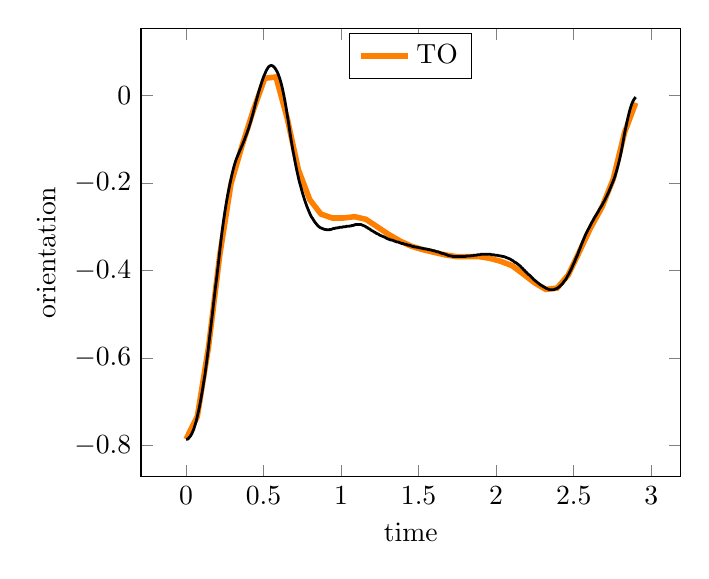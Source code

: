 \begin{tikzpicture}[]
\begin{axis}[legend style = {{at={(0.5,0.99)},anchor=north}}, ylabel = {orientation}, axis equal image = {false}, xlabel = {time}, hide axis = {false}]\addplot+ [mark = {}, color=orange, line width = 2pt]coordinates {
(0.0, -0.785)
(0.073, -0.733)
(0.145, -0.575)
(0.218, -0.364)
(0.29, -0.202)
(0.363, -0.113)
(0.435, -0.033)
(0.508, 0.039)
(0.58, 0.042)
(0.653, -0.053)
(0.725, -0.17)
(0.798, -0.238)
(0.87, -0.271)
(0.943, -0.28)
(1.015, -0.28)
(1.088, -0.277)
(1.16, -0.283)
(1.233, -0.3)
(1.305, -0.317)
(1.378, -0.332)
(1.45, -0.344)
(1.523, -0.352)
(1.595, -0.358)
(1.668, -0.364)
(1.74, -0.368)
(1.813, -0.368)
(1.885, -0.368)
(1.958, -0.372)
(2.03, -0.379)
(2.103, -0.389)
(2.175, -0.408)
(2.248, -0.428)
(2.32, -0.443)
(2.393, -0.44)
(2.465, -0.41)
(2.538, -0.356)
(2.61, -0.302)
(2.683, -0.255)
(2.755, -0.191)
(2.828, -0.085)
(2.9, -0.017)
};
\addlegendentry{TO}
\addplot+ [mark = {}, color=black, line width = 1pt]coordinates {
(0.0, -0.785)
(0.007, -0.785)
(0.014, -0.784)
(0.021, -0.781)
(0.028, -0.778)
(0.035, -0.774)
(0.043, -0.768)
(0.05, -0.762)
(0.057, -0.754)
(0.064, -0.746)
(0.071, -0.736)
(0.078, -0.725)
(0.085, -0.714)
(0.092, -0.701)
(0.099, -0.687)
(0.106, -0.673)
(0.113, -0.657)
(0.121, -0.64)
(0.128, -0.622)
(0.135, -0.603)
(0.142, -0.584)
(0.149, -0.562)
(0.156, -0.541)
(0.163, -0.52)
(0.17, -0.499)
(0.177, -0.477)
(0.184, -0.456)
(0.191, -0.435)
(0.199, -0.413)
(0.206, -0.392)
(0.213, -0.37)
(0.22, -0.348)
(0.227, -0.327)
(0.234, -0.307)
(0.241, -0.289)
(0.248, -0.272)
(0.255, -0.256)
(0.262, -0.241)
(0.269, -0.227)
(0.277, -0.213)
(0.284, -0.201)
(0.291, -0.189)
(0.298, -0.178)
(0.305, -0.168)
(0.312, -0.159)
(0.319, -0.151)
(0.326, -0.144)
(0.333, -0.138)
(0.34, -0.132)
(0.347, -0.126)
(0.355, -0.12)
(0.362, -0.114)
(0.369, -0.108)
(0.376, -0.102)
(0.383, -0.095)
(0.39, -0.089)
(0.397, -0.082)
(0.404, -0.075)
(0.411, -0.067)
(0.418, -0.059)
(0.425, -0.05)
(0.433, -0.04)
(0.44, -0.03)
(0.447, -0.02)
(0.454, -0.011)
(0.461, -0.002)
(0.468, 0.007)
(0.475, 0.015)
(0.482, 0.023)
(0.489, 0.031)
(0.496, 0.038)
(0.503, 0.045)
(0.511, 0.051)
(0.518, 0.057)
(0.525, 0.061)
(0.532, 0.065)
(0.539, 0.067)
(0.546, 0.068)
(0.553, 0.068)
(0.56, 0.067)
(0.567, 0.065)
(0.574, 0.062)
(0.581, 0.058)
(0.589, 0.053)
(0.596, 0.047)
(0.603, 0.04)
(0.61, 0.032)
(0.617, 0.023)
(0.624, 0.012)
(0.631, 0.0)
(0.638, -0.013)
(0.645, -0.027)
(0.652, -0.043)
(0.66, -0.06)
(0.667, -0.077)
(0.674, -0.093)
(0.681, -0.108)
(0.688, -0.123)
(0.695, -0.136)
(0.702, -0.149)
(0.709, -0.162)
(0.716, -0.174)
(0.723, -0.185)
(0.73, -0.196)
(0.738, -0.206)
(0.745, -0.215)
(0.752, -0.224)
(0.759, -0.232)
(0.766, -0.24)
(0.773, -0.247)
(0.78, -0.254)
(0.787, -0.26)
(0.794, -0.266)
(0.801, -0.272)
(0.808, -0.277)
(0.816, -0.281)
(0.823, -0.285)
(0.83, -0.289)
(0.837, -0.292)
(0.844, -0.295)
(0.851, -0.298)
(0.858, -0.3)
(0.865, -0.302)
(0.872, -0.303)
(0.879, -0.304)
(0.886, -0.305)
(0.894, -0.306)
(0.901, -0.306)
(0.908, -0.307)
(0.915, -0.307)
(0.922, -0.307)
(0.929, -0.306)
(0.936, -0.306)
(0.943, -0.305)
(0.95, -0.304)
(0.957, -0.304)
(0.964, -0.303)
(0.972, -0.303)
(0.979, -0.302)
(0.986, -0.302)
(0.993, -0.301)
(1.0, -0.301)
(1.007, -0.301)
(1.014, -0.3)
(1.021, -0.3)
(1.028, -0.3)
(1.035, -0.299)
(1.042, -0.299)
(1.05, -0.299)
(1.057, -0.298)
(1.064, -0.298)
(1.071, -0.297)
(1.078, -0.297)
(1.085, -0.296)
(1.092, -0.295)
(1.099, -0.295)
(1.106, -0.295)
(1.113, -0.295)
(1.12, -0.295)
(1.128, -0.295)
(1.135, -0.296)
(1.142, -0.297)
(1.149, -0.298)
(1.156, -0.299)
(1.163, -0.301)
(1.17, -0.302)
(1.177, -0.304)
(1.184, -0.305)
(1.191, -0.307)
(1.198, -0.309)
(1.206, -0.31)
(1.213, -0.312)
(1.22, -0.313)
(1.227, -0.315)
(1.234, -0.316)
(1.241, -0.317)
(1.248, -0.319)
(1.255, -0.32)
(1.262, -0.321)
(1.269, -0.322)
(1.276, -0.323)
(1.284, -0.324)
(1.291, -0.326)
(1.298, -0.327)
(1.305, -0.328)
(1.312, -0.329)
(1.319, -0.33)
(1.326, -0.33)
(1.333, -0.331)
(1.34, -0.332)
(1.347, -0.333)
(1.354, -0.334)
(1.362, -0.335)
(1.369, -0.335)
(1.376, -0.336)
(1.383, -0.337)
(1.39, -0.338)
(1.397, -0.338)
(1.404, -0.339)
(1.411, -0.34)
(1.418, -0.34)
(1.425, -0.341)
(1.432, -0.342)
(1.44, -0.342)
(1.447, -0.343)
(1.454, -0.344)
(1.461, -0.345)
(1.468, -0.345)
(1.475, -0.346)
(1.482, -0.346)
(1.489, -0.347)
(1.496, -0.347)
(1.503, -0.348)
(1.51, -0.348)
(1.518, -0.349)
(1.525, -0.349)
(1.532, -0.35)
(1.539, -0.35)
(1.546, -0.351)
(1.553, -0.351)
(1.56, -0.352)
(1.567, -0.352)
(1.574, -0.353)
(1.581, -0.353)
(1.588, -0.354)
(1.596, -0.355)
(1.603, -0.355)
(1.61, -0.356)
(1.617, -0.357)
(1.624, -0.357)
(1.631, -0.358)
(1.638, -0.359)
(1.645, -0.36)
(1.652, -0.361)
(1.659, -0.361)
(1.666, -0.362)
(1.674, -0.363)
(1.681, -0.364)
(1.688, -0.365)
(1.695, -0.366)
(1.702, -0.366)
(1.709, -0.367)
(1.716, -0.367)
(1.723, -0.368)
(1.73, -0.368)
(1.737, -0.368)
(1.744, -0.368)
(1.752, -0.368)
(1.759, -0.368)
(1.766, -0.368)
(1.773, -0.368)
(1.78, -0.368)
(1.787, -0.368)
(1.794, -0.368)
(1.801, -0.368)
(1.808, -0.367)
(1.815, -0.367)
(1.822, -0.367)
(1.83, -0.367)
(1.837, -0.366)
(1.844, -0.366)
(1.851, -0.366)
(1.858, -0.365)
(1.865, -0.365)
(1.872, -0.365)
(1.879, -0.364)
(1.886, -0.364)
(1.893, -0.364)
(1.901, -0.363)
(1.908, -0.363)
(1.915, -0.363)
(1.922, -0.363)
(1.929, -0.363)
(1.936, -0.363)
(1.943, -0.363)
(1.95, -0.363)
(1.957, -0.363)
(1.964, -0.363)
(1.971, -0.364)
(1.979, -0.364)
(1.986, -0.364)
(1.993, -0.365)
(2.0, -0.365)
(2.007, -0.365)
(2.014, -0.366)
(2.021, -0.366)
(2.028, -0.367)
(2.035, -0.367)
(2.042, -0.368)
(2.049, -0.368)
(2.057, -0.369)
(2.064, -0.37)
(2.071, -0.371)
(2.078, -0.372)
(2.085, -0.373)
(2.092, -0.374)
(2.099, -0.376)
(2.106, -0.377)
(2.113, -0.379)
(2.12, -0.381)
(2.127, -0.382)
(2.135, -0.384)
(2.142, -0.386)
(2.149, -0.388)
(2.156, -0.39)
(2.163, -0.393)
(2.17, -0.395)
(2.177, -0.398)
(2.184, -0.4)
(2.191, -0.403)
(2.198, -0.405)
(2.205, -0.408)
(2.213, -0.41)
(2.22, -0.412)
(2.227, -0.415)
(2.234, -0.417)
(2.241, -0.42)
(2.248, -0.422)
(2.255, -0.424)
(2.262, -0.426)
(2.269, -0.428)
(2.276, -0.43)
(2.283, -0.432)
(2.291, -0.434)
(2.298, -0.435)
(2.305, -0.437)
(2.312, -0.438)
(2.319, -0.44)
(2.326, -0.441)
(2.333, -0.442)
(2.34, -0.443)
(2.347, -0.444)
(2.354, -0.444)
(2.361, -0.444)
(2.369, -0.444)
(2.376, -0.443)
(2.383, -0.442)
(2.39, -0.441)
(2.397, -0.44)
(2.404, -0.438)
(2.411, -0.436)
(2.418, -0.433)
(2.425, -0.431)
(2.432, -0.428)
(2.439, -0.424)
(2.447, -0.421)
(2.454, -0.417)
(2.461, -0.412)
(2.468, -0.408)
(2.475, -0.403)
(2.482, -0.398)
(2.489, -0.393)
(2.496, -0.387)
(2.503, -0.382)
(2.51, -0.376)
(2.517, -0.37)
(2.525, -0.364)
(2.532, -0.357)
(2.539, -0.351)
(2.546, -0.344)
(2.553, -0.338)
(2.56, -0.332)
(2.567, -0.326)
(2.574, -0.32)
(2.581, -0.315)
(2.588, -0.31)
(2.595, -0.305)
(2.603, -0.3)
(2.61, -0.295)
(2.617, -0.29)
(2.624, -0.286)
(2.631, -0.281)
(2.638, -0.277)
(2.645, -0.273)
(2.652, -0.269)
(2.659, -0.265)
(2.666, -0.26)
(2.673, -0.256)
(2.681, -0.252)
(2.688, -0.247)
(2.695, -0.243)
(2.702, -0.238)
(2.709, -0.233)
(2.716, -0.228)
(2.723, -0.223)
(2.73, -0.217)
(2.737, -0.211)
(2.744, -0.205)
(2.751, -0.199)
(2.759, -0.192)
(2.766, -0.185)
(2.773, -0.177)
(2.78, -0.168)
(2.787, -0.159)
(2.794, -0.149)
(2.801, -0.138)
(2.808, -0.126)
(2.815, -0.113)
(2.822, -0.099)
(2.829, -0.085)
(2.837, -0.072)
(2.844, -0.06)
(2.851, -0.049)
(2.858, -0.039)
(2.865, -0.03)
(2.872, -0.022)
(2.879, -0.016)
(2.886, -0.011)
(2.893, -0.007)
(2.9, -0.004)
};
\end{axis}

\end{tikzpicture}
